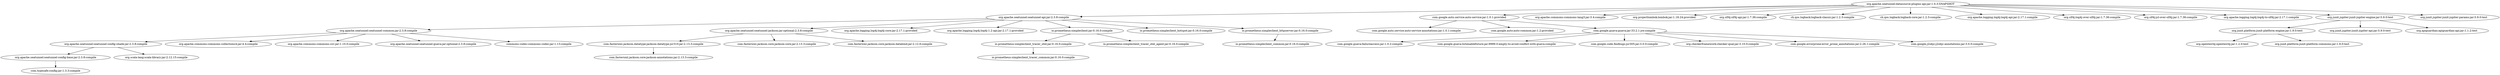 digraph "org.apache.seatunnel:datasource-plugins-api:jar:1.0.3-SNAPSHOT" { 
	"org.apache.seatunnel:datasource-plugins-api:jar:1.0.3-SNAPSHOT" -> "org.apache.seatunnel:seatunnel-api:jar:2.3.8:compile" ; 
	"org.apache.seatunnel:datasource-plugins-api:jar:1.0.3-SNAPSHOT" -> "com.google.auto.service:auto-service:jar:1.0.1:provided" ; 
	"org.apache.seatunnel:datasource-plugins-api:jar:1.0.3-SNAPSHOT" -> "org.apache.commons:commons-lang3:jar:3.4:compile" ; 
	"org.apache.seatunnel:datasource-plugins-api:jar:1.0.3-SNAPSHOT" -> "org.projectlombok:lombok:jar:1.18.24:provided" ; 
	"org.apache.seatunnel:datasource-plugins-api:jar:1.0.3-SNAPSHOT" -> "org.slf4j:slf4j-api:jar:1.7.36:compile" ; 
	"org.apache.seatunnel:datasource-plugins-api:jar:1.0.3-SNAPSHOT" -> "ch.qos.logback:logback-classic:jar:1.2.3:compile" ; 
	"org.apache.seatunnel:datasource-plugins-api:jar:1.0.3-SNAPSHOT" -> "ch.qos.logback:logback-core:jar:1.2.3:compile" ; 
	"org.apache.seatunnel:datasource-plugins-api:jar:1.0.3-SNAPSHOT" -> "org.apache.logging.log4j:log4j-api:jar:2.17.1:compile" ; 
	"org.apache.seatunnel:datasource-plugins-api:jar:1.0.3-SNAPSHOT" -> "org.slf4j:log4j-over-slf4j:jar:1.7.36:compile" ; 
	"org.apache.seatunnel:datasource-plugins-api:jar:1.0.3-SNAPSHOT" -> "org.slf4j:jcl-over-slf4j:jar:1.7.36:compile" ; 
	"org.apache.seatunnel:datasource-plugins-api:jar:1.0.3-SNAPSHOT" -> "org.apache.logging.log4j:log4j-to-slf4j:jar:2.17.1:compile" ; 
	"org.apache.seatunnel:datasource-plugins-api:jar:1.0.3-SNAPSHOT" -> "org.junit.jupiter:junit-jupiter-engine:jar:5.9.0:test" ; 
	"org.apache.seatunnel:datasource-plugins-api:jar:1.0.3-SNAPSHOT" -> "org.junit.jupiter:junit-jupiter-params:jar:5.9.0:test" ; 
	"org.apache.seatunnel:seatunnel-api:jar:2.3.8:compile" -> "org.apache.seatunnel:seatunnel-common:jar:2.3.8:compile" ; 
	"org.apache.seatunnel:seatunnel-api:jar:2.3.8:compile" -> "org.apache.seatunnel:seatunnel-jackson:jar:optional:2.3.8:compile" ; 
	"org.apache.seatunnel:seatunnel-api:jar:2.3.8:compile" -> "org.apache.logging.log4j:log4j-core:jar:2.17.1:provided" ; 
	"org.apache.seatunnel:seatunnel-api:jar:2.3.8:compile" -> "org.apache.logging.log4j:log4j-1.2-api:jar:2.17.1:provided" ; 
	"org.apache.seatunnel:seatunnel-api:jar:2.3.8:compile" -> "io.prometheus:simpleclient:jar:0.16.0:compile" ; 
	"org.apache.seatunnel:seatunnel-api:jar:2.3.8:compile" -> "io.prometheus:simpleclient_hotspot:jar:0.16.0:compile" ; 
	"org.apache.seatunnel:seatunnel-api:jar:2.3.8:compile" -> "io.prometheus:simpleclient_httpserver:jar:0.16.0:compile" ; 
	"org.apache.seatunnel:seatunnel-common:jar:2.3.8:compile" -> "org.apache.seatunnel:seatunnel-config-shade:jar:2.3.8:compile" ; 
	"org.apache.seatunnel:seatunnel-common:jar:2.3.8:compile" -> "org.apache.commons:commons-collections4:jar:4.4:compile" ; 
	"org.apache.seatunnel:seatunnel-common:jar:2.3.8:compile" -> "org.apache.commons:commons-csv:jar:1.10.0:compile" ; 
	"org.apache.seatunnel:seatunnel-common:jar:2.3.8:compile" -> "org.apache.seatunnel:seatunnel-guava:jar:optional:2.3.8:compile" ; 
	"org.apache.seatunnel:seatunnel-common:jar:2.3.8:compile" -> "commons-codec:commons-codec:jar:1.13:compile" ; 
	"org.apache.seatunnel:seatunnel-config-shade:jar:2.3.8:compile" -> "org.apache.seatunnel:seatunnel-config-base:jar:2.3.8:compile" ; 
	"org.apache.seatunnel:seatunnel-config-shade:jar:2.3.8:compile" -> "org.scala-lang:scala-library:jar:2.12.15:compile" ; 
	"org.apache.seatunnel:seatunnel-config-base:jar:2.3.8:compile" -> "com.typesafe:config:jar:1.3.3:compile" ; 
	"org.apache.seatunnel:seatunnel-jackson:jar:optional:2.3.8:compile" -> "com.fasterxml.jackson.datatype:jackson-datatype-jsr310:jar:2.13.3:compile" ; 
	"org.apache.seatunnel:seatunnel-jackson:jar:optional:2.3.8:compile" -> "com.fasterxml.jackson.core:jackson-core:jar:2.13.3:compile" ; 
	"org.apache.seatunnel:seatunnel-jackson:jar:optional:2.3.8:compile" -> "com.fasterxml.jackson.core:jackson-databind:jar:2.12.6:compile" ; 
	"com.fasterxml.jackson.datatype:jackson-datatype-jsr310:jar:2.13.3:compile" -> "com.fasterxml.jackson.core:jackson-annotations:jar:2.13.3:compile" ; 
	"io.prometheus:simpleclient:jar:0.16.0:compile" -> "io.prometheus:simpleclient_tracer_otel:jar:0.16.0:compile" ; 
	"io.prometheus:simpleclient:jar:0.16.0:compile" -> "io.prometheus:simpleclient_tracer_otel_agent:jar:0.16.0:compile" ; 
	"io.prometheus:simpleclient_tracer_otel:jar:0.16.0:compile" -> "io.prometheus:simpleclient_tracer_common:jar:0.16.0:compile" ; 
	"io.prometheus:simpleclient_httpserver:jar:0.16.0:compile" -> "io.prometheus:simpleclient_common:jar:0.16.0:compile" ; 
	"com.google.auto.service:auto-service:jar:1.0.1:provided" -> "com.google.auto.service:auto-service-annotations:jar:1.0.1:compile" ; 
	"com.google.auto.service:auto-service:jar:1.0.1:provided" -> "com.google.auto:auto-common:jar:1.2:provided" ; 
	"com.google.auto.service:auto-service:jar:1.0.1:provided" -> "com.google.guava:guava:jar:33.2.1-jre:compile" ; 
	"com.google.guava:guava:jar:33.2.1-jre:compile" -> "com.google.guava:failureaccess:jar:1.0.2:compile" ; 
	"com.google.guava:guava:jar:33.2.1-jre:compile" -> "com.google.guava:listenablefuture:jar:9999.0-empty-to-avoid-conflict-with-guava:compile" ; 
	"com.google.guava:guava:jar:33.2.1-jre:compile" -> "com.google.code.findbugs:jsr305:jar:3.0.0:compile" ; 
	"com.google.guava:guava:jar:33.2.1-jre:compile" -> "org.checkerframework:checker-qual:jar:3.10.0:compile" ; 
	"com.google.guava:guava:jar:33.2.1-jre:compile" -> "com.google.errorprone:error_prone_annotations:jar:2.26.1:compile" ; 
	"com.google.guava:guava:jar:33.2.1-jre:compile" -> "com.google.j2objc:j2objc-annotations:jar:3.0.0:compile" ; 
	"org.junit.jupiter:junit-jupiter-engine:jar:5.9.0:test" -> "org.junit.platform:junit-platform-engine:jar:1.9.0:test" ; 
	"org.junit.jupiter:junit-jupiter-engine:jar:5.9.0:test" -> "org.junit.jupiter:junit-jupiter-api:jar:5.9.0:test" ; 
	"org.junit.jupiter:junit-jupiter-engine:jar:5.9.0:test" -> "org.apiguardian:apiguardian-api:jar:1.1.2:test" ; 
	"org.junit.platform:junit-platform-engine:jar:1.9.0:test" -> "org.opentest4j:opentest4j:jar:1.2.0:test" ; 
	"org.junit.platform:junit-platform-engine:jar:1.9.0:test" -> "org.junit.platform:junit-platform-commons:jar:1.9.0:test" ; 
 } 